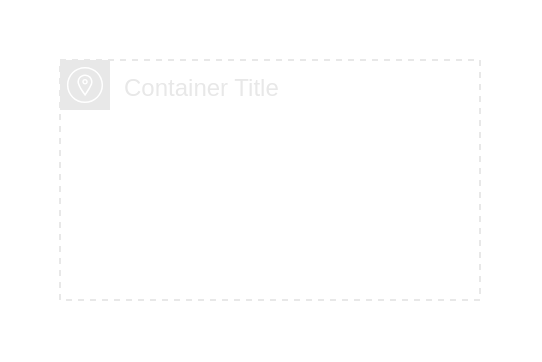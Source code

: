 <mxfile 
  version="25.0.2"
  >
  <diagram
    name="-"
    >
    <mxGraphModel
      grid="1" 
      gridSize="10" 
      guides="1" 
      tooltips="1" 
      connect="1" 
      arrows="1" 
      fold="1" 
      page="1" 
      pageScale="1" 
      pageWidth="1" 
      pageHeight="1" 
      math="0" 
      shadow="0"
      >
      <root>
        <mxCell
          id="page"
          />
        <mxCell
          id="root" 
          parent="page"
          />
        <mxCell
          style="verticalAlign=top;aspect=fixed;align=center;spacingLeft=5;spacingRight=5;spacingBottom=5;strokeColor=none;" 
          id="shape_" 
          parent="root" 
          value=" " 
          vertex="1"
          >
          <mxGeometry
            as="geometry" 
            width="270" 
            height="180" 
            x="0" 
            y="0"
            />
          </mxCell>
        <mxCell
          style="verticalAlign=top;aspect=fixed;sketch=0;outlineConnect=0;gradientColor=none;html=1;whiteSpace=wrap;fontSize=12;fontStyle=0;shape=mxgraph.aws4.group;grIcon=mxgraph.aws4.group_availability_zone;strokeColor=#E8E8E8;fillColor=none;align=left;spacingLeft=30;fontColor=#E8E8E8;dashed=1;" 
          id="availability_zone_containertitle" 
          parent="shape_" 
          value="Container Title" 
          vertex="1"
          >
          <mxGeometry
            as="geometry" 
            width="210" 
            height="120" 
            x="30" 
            y="30"
            />
          </mxCell>
        <mxCell
          style="fillColor=transparent;strokeColor=transparent;fontColor=transparent;" 
          id="invisible_a" 
          parent="availability_zone_containertitle" 
          value="A" 
          vertex="1"
          >
          <mxGeometry
            as="geometry" 
            width="60" 
            height="60" 
            x="30" 
            y="30"
            />
          </mxCell>
        <mxCell
          style="fillColor=transparent;strokeColor=transparent;fontColor=transparent;" 
          id="invisible_b" 
          parent="availability_zone_containertitle" 
          value="B" 
          vertex="1"
          >
          <mxGeometry
            as="geometry" 
            width="60" 
            height="60" 
            x="120" 
            y="30"
            />
          </mxCell>
        </root>
      </mxGraphModel>
    </diagram>
  </mxfile>